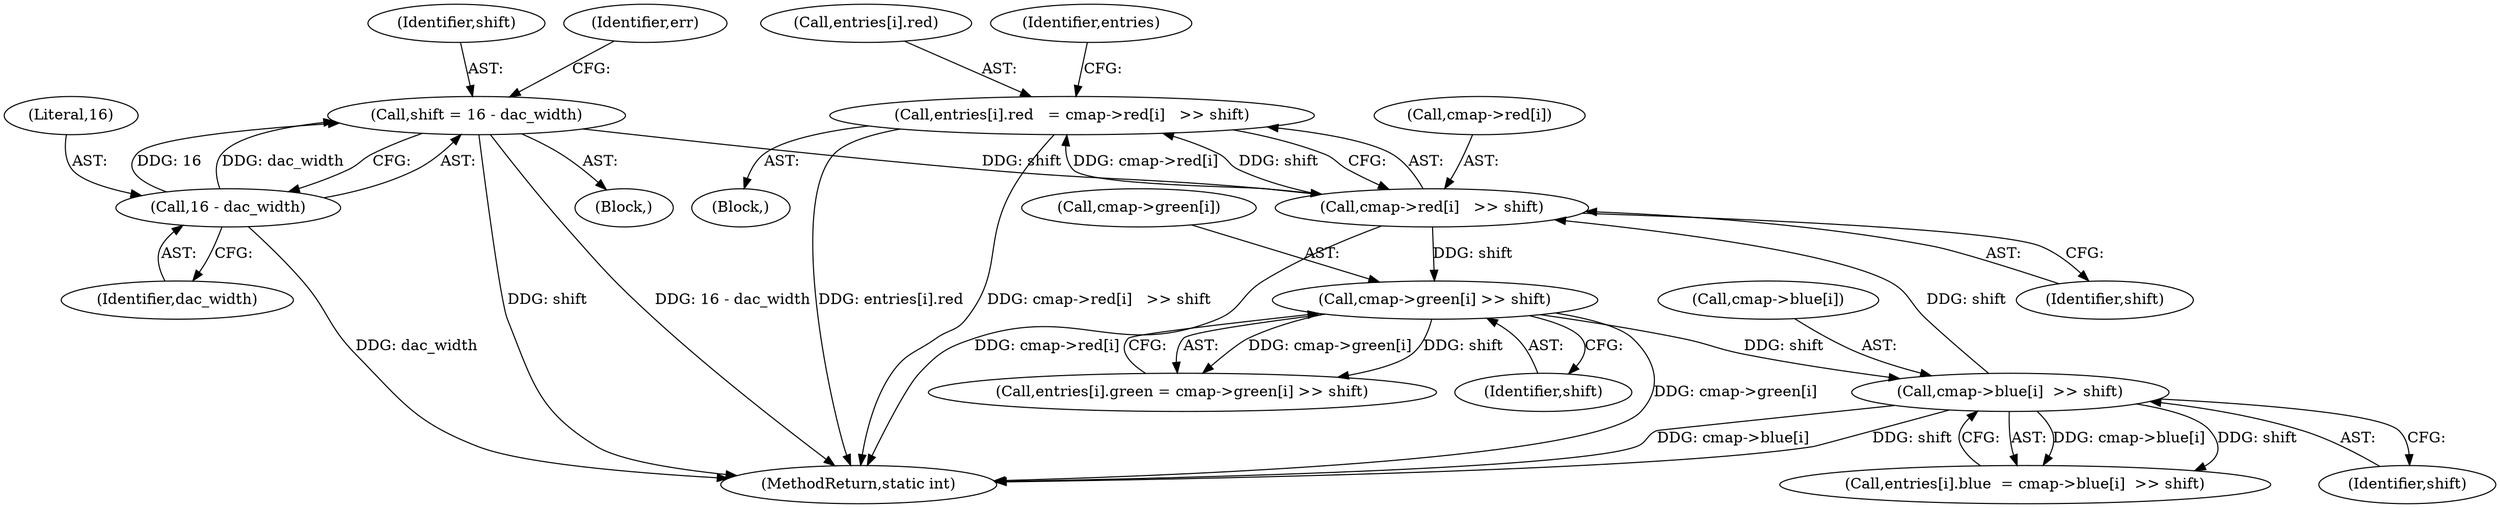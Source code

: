 digraph "0_linux_9f645bcc566a1e9f921bdae7528a01ced5bc3713@pointer" {
"1000187" [label="(Call,entries[i].red   = cmap->red[i]   >> shift)"];
"1000193" [label="(Call,cmap->red[i]   >> shift)"];
"1000219" [label="(Call,cmap->blue[i]  >> shift)"];
"1000206" [label="(Call,cmap->green[i] >> shift)"];
"1000107" [label="(Call,shift = 16 - dac_width)"];
"1000109" [label="(Call,16 - dac_width)"];
"1000199" [label="(Identifier,shift)"];
"1000186" [label="(Block,)"];
"1000220" [label="(Call,cmap->blue[i])"];
"1000206" [label="(Call,cmap->green[i] >> shift)"];
"1000287" [label="(MethodReturn,static int)"];
"1000104" [label="(Block,)"];
"1000194" [label="(Call,cmap->red[i])"];
"1000109" [label="(Call,16 - dac_width)"];
"1000188" [label="(Call,entries[i].red)"];
"1000200" [label="(Call,entries[i].green = cmap->green[i] >> shift)"];
"1000193" [label="(Call,cmap->red[i]   >> shift)"];
"1000203" [label="(Identifier,entries)"];
"1000108" [label="(Identifier,shift)"];
"1000115" [label="(Identifier,err)"];
"1000207" [label="(Call,cmap->green[i])"];
"1000212" [label="(Identifier,shift)"];
"1000219" [label="(Call,cmap->blue[i]  >> shift)"];
"1000213" [label="(Call,entries[i].blue  = cmap->blue[i]  >> shift)"];
"1000225" [label="(Identifier,shift)"];
"1000107" [label="(Call,shift = 16 - dac_width)"];
"1000111" [label="(Identifier,dac_width)"];
"1000110" [label="(Literal,16)"];
"1000187" [label="(Call,entries[i].red   = cmap->red[i]   >> shift)"];
"1000187" -> "1000186"  [label="AST: "];
"1000187" -> "1000193"  [label="CFG: "];
"1000188" -> "1000187"  [label="AST: "];
"1000193" -> "1000187"  [label="AST: "];
"1000203" -> "1000187"  [label="CFG: "];
"1000187" -> "1000287"  [label="DDG: entries[i].red"];
"1000187" -> "1000287"  [label="DDG: cmap->red[i]   >> shift"];
"1000193" -> "1000187"  [label="DDG: cmap->red[i]"];
"1000193" -> "1000187"  [label="DDG: shift"];
"1000193" -> "1000199"  [label="CFG: "];
"1000194" -> "1000193"  [label="AST: "];
"1000199" -> "1000193"  [label="AST: "];
"1000193" -> "1000287"  [label="DDG: cmap->red[i]"];
"1000219" -> "1000193"  [label="DDG: shift"];
"1000107" -> "1000193"  [label="DDG: shift"];
"1000193" -> "1000206"  [label="DDG: shift"];
"1000219" -> "1000213"  [label="AST: "];
"1000219" -> "1000225"  [label="CFG: "];
"1000220" -> "1000219"  [label="AST: "];
"1000225" -> "1000219"  [label="AST: "];
"1000213" -> "1000219"  [label="CFG: "];
"1000219" -> "1000287"  [label="DDG: shift"];
"1000219" -> "1000287"  [label="DDG: cmap->blue[i]"];
"1000219" -> "1000213"  [label="DDG: cmap->blue[i]"];
"1000219" -> "1000213"  [label="DDG: shift"];
"1000206" -> "1000219"  [label="DDG: shift"];
"1000206" -> "1000200"  [label="AST: "];
"1000206" -> "1000212"  [label="CFG: "];
"1000207" -> "1000206"  [label="AST: "];
"1000212" -> "1000206"  [label="AST: "];
"1000200" -> "1000206"  [label="CFG: "];
"1000206" -> "1000287"  [label="DDG: cmap->green[i]"];
"1000206" -> "1000200"  [label="DDG: cmap->green[i]"];
"1000206" -> "1000200"  [label="DDG: shift"];
"1000107" -> "1000104"  [label="AST: "];
"1000107" -> "1000109"  [label="CFG: "];
"1000108" -> "1000107"  [label="AST: "];
"1000109" -> "1000107"  [label="AST: "];
"1000115" -> "1000107"  [label="CFG: "];
"1000107" -> "1000287"  [label="DDG: shift"];
"1000107" -> "1000287"  [label="DDG: 16 - dac_width"];
"1000109" -> "1000107"  [label="DDG: 16"];
"1000109" -> "1000107"  [label="DDG: dac_width"];
"1000109" -> "1000111"  [label="CFG: "];
"1000110" -> "1000109"  [label="AST: "];
"1000111" -> "1000109"  [label="AST: "];
"1000109" -> "1000287"  [label="DDG: dac_width"];
}
